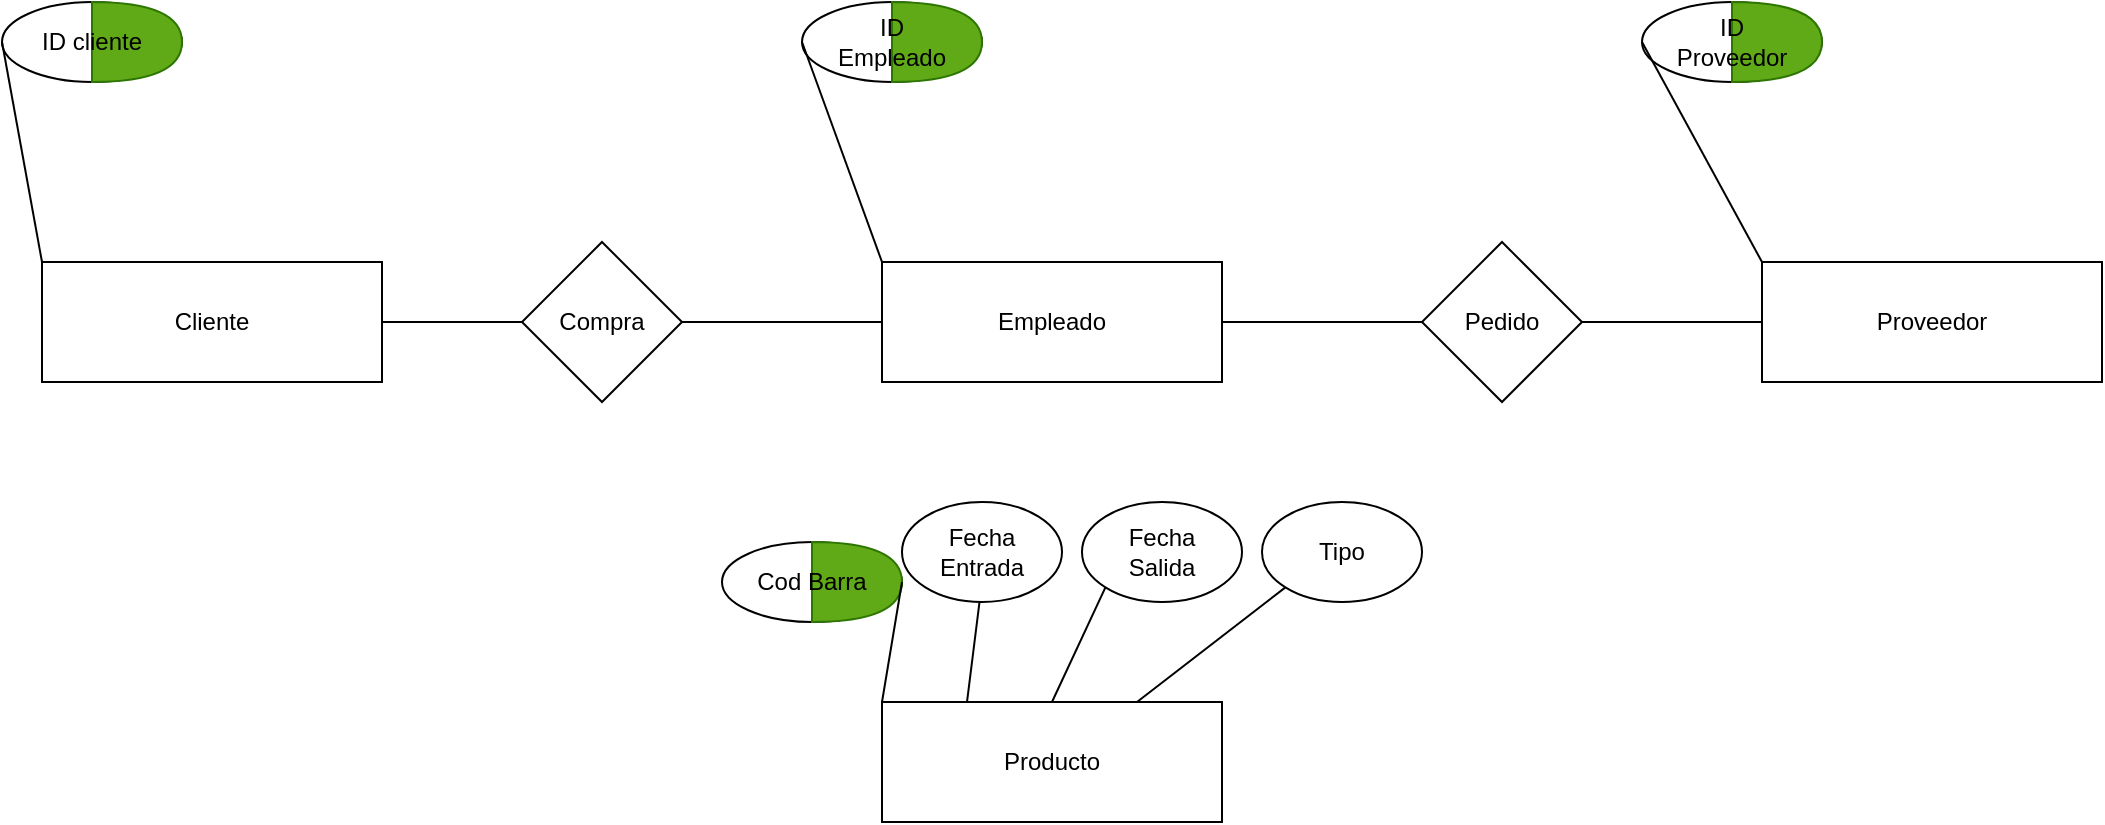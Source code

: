 <mxfile version="21.3.5">
  <diagram name="Page-1" id="4pHGGDUaPjzhvqsaM7tM">
    <mxGraphModel dx="933" dy="510" grid="1" gridSize="10" guides="1" tooltips="1" connect="1" arrows="1" fold="1" page="1" pageScale="1" pageWidth="1169" pageHeight="1654" background="none" math="0" shadow="0">
      <root>
        <mxCell id="0" />
        <mxCell id="1" parent="0" />
        <mxCell id="6vnMaV0Tyb_6HCLjPTGy-5" value="" style="rounded=0;whiteSpace=wrap;html=1;" vertex="1" parent="1">
          <mxGeometry x="910" y="400" width="170" height="60" as="geometry" />
        </mxCell>
        <mxCell id="6vnMaV0Tyb_6HCLjPTGy-6" value="Proveedor" style="text;html=1;strokeColor=none;fillColor=none;align=center;verticalAlign=middle;whiteSpace=wrap;rounded=0;" vertex="1" parent="1">
          <mxGeometry x="930" y="415" width="130" height="30" as="geometry" />
        </mxCell>
        <mxCell id="6vnMaV0Tyb_6HCLjPTGy-7" value="" style="rounded=0;whiteSpace=wrap;html=1;" vertex="1" parent="1">
          <mxGeometry x="50" y="400" width="170" height="60" as="geometry" />
        </mxCell>
        <mxCell id="6vnMaV0Tyb_6HCLjPTGy-8" value="Cliente" style="text;html=1;strokeColor=none;fillColor=none;align=center;verticalAlign=middle;whiteSpace=wrap;rounded=0;" vertex="1" parent="1">
          <mxGeometry x="70" y="415" width="130" height="30" as="geometry" />
        </mxCell>
        <mxCell id="6vnMaV0Tyb_6HCLjPTGy-10" value="" style="rhombus;whiteSpace=wrap;html=1;" vertex="1" parent="1">
          <mxGeometry x="290" y="390" width="80" height="80" as="geometry" />
        </mxCell>
        <mxCell id="6vnMaV0Tyb_6HCLjPTGy-13" value="" style="endArrow=none;html=1;rounded=0;exitX=1;exitY=0.5;exitDx=0;exitDy=0;entryX=0;entryY=0.5;entryDx=0;entryDy=0;" edge="1" parent="1" source="6vnMaV0Tyb_6HCLjPTGy-10" target="6vnMaV0Tyb_6HCLjPTGy-1">
          <mxGeometry width="50" height="50" relative="1" as="geometry">
            <mxPoint x="630" y="660" as="sourcePoint" />
            <mxPoint x="680" y="610" as="targetPoint" />
          </mxGeometry>
        </mxCell>
        <mxCell id="6vnMaV0Tyb_6HCLjPTGy-14" value="" style="endArrow=none;html=1;rounded=0;exitX=1;exitY=0.5;exitDx=0;exitDy=0;entryX=0;entryY=0.5;entryDx=0;entryDy=0;" edge="1" parent="1" source="6vnMaV0Tyb_6HCLjPTGy-7" target="6vnMaV0Tyb_6HCLjPTGy-10">
          <mxGeometry width="50" height="50" relative="1" as="geometry">
            <mxPoint x="630" y="660" as="sourcePoint" />
            <mxPoint x="680" y="610" as="targetPoint" />
          </mxGeometry>
        </mxCell>
        <mxCell id="6vnMaV0Tyb_6HCLjPTGy-16" value="" style="endArrow=none;html=1;rounded=0;exitX=1;exitY=0.5;exitDx=0;exitDy=0;entryX=0;entryY=0.5;entryDx=0;entryDy=0;" edge="1" parent="1" source="6vnMaV0Tyb_6HCLjPTGy-15" target="6vnMaV0Tyb_6HCLjPTGy-5">
          <mxGeometry width="50" height="50" relative="1" as="geometry">
            <mxPoint x="1080" y="660" as="sourcePoint" />
            <mxPoint x="900" y="430" as="targetPoint" />
          </mxGeometry>
        </mxCell>
        <mxCell id="6vnMaV0Tyb_6HCLjPTGy-17" value="" style="endArrow=none;html=1;rounded=0;exitX=1;exitY=0.5;exitDx=0;exitDy=0;entryX=0;entryY=0.5;entryDx=0;entryDy=0;" edge="1" parent="1" target="6vnMaV0Tyb_6HCLjPTGy-15" source="6vnMaV0Tyb_6HCLjPTGy-1">
          <mxGeometry width="50" height="50" relative="1" as="geometry">
            <mxPoint x="670" y="430" as="sourcePoint" />
            <mxPoint x="1130" y="610" as="targetPoint" />
          </mxGeometry>
        </mxCell>
        <mxCell id="6vnMaV0Tyb_6HCLjPTGy-18" value="Compra" style="text;html=1;strokeColor=none;fillColor=none;align=center;verticalAlign=middle;whiteSpace=wrap;rounded=0;" vertex="1" parent="1">
          <mxGeometry x="300" y="415" width="60" height="30" as="geometry" />
        </mxCell>
        <mxCell id="6vnMaV0Tyb_6HCLjPTGy-26" value="" style="group" vertex="1" connectable="0" parent="1">
          <mxGeometry x="30" y="270" width="90" height="40" as="geometry" />
        </mxCell>
        <mxCell id="6vnMaV0Tyb_6HCLjPTGy-22" value="" style="ellipse;whiteSpace=wrap;html=1;" vertex="1" parent="6vnMaV0Tyb_6HCLjPTGy-26">
          <mxGeometry width="90" height="40" as="geometry" />
        </mxCell>
        <mxCell id="6vnMaV0Tyb_6HCLjPTGy-24" value="" style="shape=or;whiteSpace=wrap;html=1;fillColor=#60a917;fontColor=#ffffff;strokeColor=#2D7600;" vertex="1" parent="6vnMaV0Tyb_6HCLjPTGy-26">
          <mxGeometry x="45" width="45" height="40" as="geometry" />
        </mxCell>
        <mxCell id="6vnMaV0Tyb_6HCLjPTGy-27" value="ID cliente" style="text;html=1;strokeColor=none;fillColor=none;align=center;verticalAlign=middle;whiteSpace=wrap;rounded=0;" vertex="1" parent="6vnMaV0Tyb_6HCLjPTGy-26">
          <mxGeometry x="15" y="5" width="60" height="30" as="geometry" />
        </mxCell>
        <mxCell id="6vnMaV0Tyb_6HCLjPTGy-36" value="" style="group" vertex="1" connectable="0" parent="1">
          <mxGeometry x="430" y="270" width="90" height="40" as="geometry" />
        </mxCell>
        <mxCell id="6vnMaV0Tyb_6HCLjPTGy-37" value="" style="ellipse;whiteSpace=wrap;html=1;" vertex="1" parent="6vnMaV0Tyb_6HCLjPTGy-36">
          <mxGeometry width="90" height="40" as="geometry" />
        </mxCell>
        <mxCell id="6vnMaV0Tyb_6HCLjPTGy-38" value="" style="shape=or;whiteSpace=wrap;html=1;fillColor=#60a917;fontColor=#ffffff;strokeColor=#2D7600;" vertex="1" parent="6vnMaV0Tyb_6HCLjPTGy-36">
          <mxGeometry x="45" width="45" height="40" as="geometry" />
        </mxCell>
        <mxCell id="6vnMaV0Tyb_6HCLjPTGy-39" value="ID Empleado" style="text;html=1;strokeColor=none;fillColor=none;align=center;verticalAlign=middle;whiteSpace=wrap;rounded=0;" vertex="1" parent="6vnMaV0Tyb_6HCLjPTGy-36">
          <mxGeometry x="15" y="5" width="60" height="30" as="geometry" />
        </mxCell>
        <mxCell id="6vnMaV0Tyb_6HCLjPTGy-42" value="" style="group" vertex="1" connectable="0" parent="1">
          <mxGeometry x="850" y="270" width="90" height="40" as="geometry" />
        </mxCell>
        <mxCell id="6vnMaV0Tyb_6HCLjPTGy-43" value="" style="ellipse;whiteSpace=wrap;html=1;" vertex="1" parent="6vnMaV0Tyb_6HCLjPTGy-42">
          <mxGeometry width="90" height="40" as="geometry" />
        </mxCell>
        <mxCell id="6vnMaV0Tyb_6HCLjPTGy-44" value="" style="shape=or;whiteSpace=wrap;html=1;fillColor=#60a917;fontColor=#ffffff;strokeColor=#2D7600;" vertex="1" parent="6vnMaV0Tyb_6HCLjPTGy-42">
          <mxGeometry x="45" width="45" height="40" as="geometry" />
        </mxCell>
        <mxCell id="6vnMaV0Tyb_6HCLjPTGy-45" value="ID Proveedor" style="text;html=1;strokeColor=none;fillColor=none;align=center;verticalAlign=middle;whiteSpace=wrap;rounded=0;" vertex="1" parent="6vnMaV0Tyb_6HCLjPTGy-42">
          <mxGeometry x="15" y="5" width="60" height="30" as="geometry" />
        </mxCell>
        <mxCell id="6vnMaV0Tyb_6HCLjPTGy-50" value="" style="group" vertex="1" connectable="0" parent="1">
          <mxGeometry x="470" y="400" width="170" height="60" as="geometry" />
        </mxCell>
        <mxCell id="6vnMaV0Tyb_6HCLjPTGy-1" value="" style="rounded=0;whiteSpace=wrap;html=1;" vertex="1" parent="6vnMaV0Tyb_6HCLjPTGy-50">
          <mxGeometry width="170" height="60" as="geometry" />
        </mxCell>
        <mxCell id="6vnMaV0Tyb_6HCLjPTGy-3" value="Empleado" style="text;html=1;strokeColor=none;fillColor=none;align=center;verticalAlign=middle;whiteSpace=wrap;rounded=0;" vertex="1" parent="6vnMaV0Tyb_6HCLjPTGy-50">
          <mxGeometry x="20" y="15" width="130" height="30" as="geometry" />
        </mxCell>
        <mxCell id="6vnMaV0Tyb_6HCLjPTGy-51" value="" style="group" vertex="1" connectable="0" parent="1">
          <mxGeometry x="740" y="390" width="80" height="80" as="geometry" />
        </mxCell>
        <mxCell id="6vnMaV0Tyb_6HCLjPTGy-15" value="" style="rhombus;whiteSpace=wrap;html=1;" vertex="1" parent="6vnMaV0Tyb_6HCLjPTGy-51">
          <mxGeometry width="80" height="80" as="geometry" />
        </mxCell>
        <mxCell id="6vnMaV0Tyb_6HCLjPTGy-19" value="Pedido" style="text;html=1;strokeColor=none;fillColor=none;align=center;verticalAlign=middle;whiteSpace=wrap;rounded=0;" vertex="1" parent="6vnMaV0Tyb_6HCLjPTGy-51">
          <mxGeometry x="10" y="25" width="60" height="30" as="geometry" />
        </mxCell>
        <mxCell id="6vnMaV0Tyb_6HCLjPTGy-52" value="" style="group" vertex="1" connectable="0" parent="1">
          <mxGeometry x="470" y="620" width="170" height="60" as="geometry" />
        </mxCell>
        <mxCell id="6vnMaV0Tyb_6HCLjPTGy-53" value="" style="rounded=0;whiteSpace=wrap;html=1;" vertex="1" parent="6vnMaV0Tyb_6HCLjPTGy-52">
          <mxGeometry width="170" height="60" as="geometry" />
        </mxCell>
        <mxCell id="6vnMaV0Tyb_6HCLjPTGy-54" value="Producto" style="text;html=1;strokeColor=none;fillColor=none;align=center;verticalAlign=middle;whiteSpace=wrap;rounded=0;" vertex="1" parent="6vnMaV0Tyb_6HCLjPTGy-52">
          <mxGeometry x="20" y="15" width="130" height="30" as="geometry" />
        </mxCell>
        <mxCell id="6vnMaV0Tyb_6HCLjPTGy-56" value="" style="endArrow=none;html=1;rounded=0;exitX=0;exitY=0;exitDx=0;exitDy=0;entryX=0;entryY=0.5;entryDx=0;entryDy=0;" edge="1" parent="1" source="6vnMaV0Tyb_6HCLjPTGy-7" target="6vnMaV0Tyb_6HCLjPTGy-22">
          <mxGeometry width="50" height="50" relative="1" as="geometry">
            <mxPoint x="560" y="510" as="sourcePoint" />
            <mxPoint x="610" y="460" as="targetPoint" />
          </mxGeometry>
        </mxCell>
        <mxCell id="6vnMaV0Tyb_6HCLjPTGy-57" value="" style="endArrow=none;html=1;rounded=0;entryX=0;entryY=0.5;entryDx=0;entryDy=0;exitX=0;exitY=0;exitDx=0;exitDy=0;" edge="1" parent="1" source="6vnMaV0Tyb_6HCLjPTGy-1" target="6vnMaV0Tyb_6HCLjPTGy-37">
          <mxGeometry width="50" height="50" relative="1" as="geometry">
            <mxPoint x="560" y="510" as="sourcePoint" />
            <mxPoint x="610" y="460" as="targetPoint" />
          </mxGeometry>
        </mxCell>
        <mxCell id="6vnMaV0Tyb_6HCLjPTGy-58" value="" style="endArrow=none;html=1;rounded=0;entryX=0;entryY=0.5;entryDx=0;entryDy=0;exitX=0;exitY=0;exitDx=0;exitDy=0;" edge="1" parent="1" target="6vnMaV0Tyb_6HCLjPTGy-43">
          <mxGeometry width="50" height="50" relative="1" as="geometry">
            <mxPoint x="910" y="400" as="sourcePoint" />
            <mxPoint x="870" y="290" as="targetPoint" />
          </mxGeometry>
        </mxCell>
        <mxCell id="6vnMaV0Tyb_6HCLjPTGy-61" value="" style="group" vertex="1" connectable="0" parent="1">
          <mxGeometry x="390" y="540" width="90" height="40" as="geometry" />
        </mxCell>
        <mxCell id="6vnMaV0Tyb_6HCLjPTGy-62" value="" style="ellipse;whiteSpace=wrap;html=1;" vertex="1" parent="6vnMaV0Tyb_6HCLjPTGy-61">
          <mxGeometry width="90" height="40" as="geometry" />
        </mxCell>
        <mxCell id="6vnMaV0Tyb_6HCLjPTGy-63" value="" style="shape=or;whiteSpace=wrap;html=1;fillColor=#60a917;fontColor=#ffffff;strokeColor=#2D7600;" vertex="1" parent="6vnMaV0Tyb_6HCLjPTGy-61">
          <mxGeometry x="45" width="45" height="40" as="geometry" />
        </mxCell>
        <mxCell id="6vnMaV0Tyb_6HCLjPTGy-64" value="Cod Barra" style="text;html=1;strokeColor=none;fillColor=none;align=center;verticalAlign=middle;whiteSpace=wrap;rounded=0;" vertex="1" parent="6vnMaV0Tyb_6HCLjPTGy-61">
          <mxGeometry x="15" y="5" width="60" height="30" as="geometry" />
        </mxCell>
        <mxCell id="6vnMaV0Tyb_6HCLjPTGy-65" value="" style="endArrow=none;html=1;rounded=0;exitX=0;exitY=0;exitDx=0;exitDy=0;entryX=1;entryY=0.5;entryDx=0;entryDy=0;entryPerimeter=0;" edge="1" parent="1" source="6vnMaV0Tyb_6HCLjPTGy-53" target="6vnMaV0Tyb_6HCLjPTGy-63">
          <mxGeometry width="50" height="50" relative="1" as="geometry">
            <mxPoint x="620" y="510" as="sourcePoint" />
            <mxPoint x="670" y="460" as="targetPoint" />
          </mxGeometry>
        </mxCell>
        <mxCell id="6vnMaV0Tyb_6HCLjPTGy-66" value="" style="endArrow=none;html=1;rounded=0;exitX=0.25;exitY=0;exitDx=0;exitDy=0;" edge="1" parent="1" source="6vnMaV0Tyb_6HCLjPTGy-53">
          <mxGeometry width="50" height="50" relative="1" as="geometry">
            <mxPoint x="620" y="510" as="sourcePoint" />
            <mxPoint x="520" y="560" as="targetPoint" />
          </mxGeometry>
        </mxCell>
        <mxCell id="6vnMaV0Tyb_6HCLjPTGy-70" value="" style="group" vertex="1" connectable="0" parent="1">
          <mxGeometry x="480" y="520" width="80" height="50" as="geometry" />
        </mxCell>
        <mxCell id="6vnMaV0Tyb_6HCLjPTGy-67" value="" style="ellipse;whiteSpace=wrap;html=1;" vertex="1" parent="6vnMaV0Tyb_6HCLjPTGy-70">
          <mxGeometry width="80" height="50" as="geometry" />
        </mxCell>
        <mxCell id="6vnMaV0Tyb_6HCLjPTGy-69" value="Fecha Entrada" style="text;html=1;strokeColor=none;fillColor=none;align=center;verticalAlign=middle;whiteSpace=wrap;rounded=0;" vertex="1" parent="6vnMaV0Tyb_6HCLjPTGy-70">
          <mxGeometry x="10" y="10" width="60" height="30" as="geometry" />
        </mxCell>
        <mxCell id="6vnMaV0Tyb_6HCLjPTGy-71" value="" style="group" vertex="1" connectable="0" parent="1">
          <mxGeometry x="570" y="520" width="80" height="50" as="geometry" />
        </mxCell>
        <mxCell id="6vnMaV0Tyb_6HCLjPTGy-72" value="" style="ellipse;whiteSpace=wrap;html=1;" vertex="1" parent="6vnMaV0Tyb_6HCLjPTGy-71">
          <mxGeometry width="80" height="50" as="geometry" />
        </mxCell>
        <mxCell id="6vnMaV0Tyb_6HCLjPTGy-73" value="Fecha Salida" style="text;html=1;strokeColor=none;fillColor=none;align=center;verticalAlign=middle;whiteSpace=wrap;rounded=0;" vertex="1" parent="6vnMaV0Tyb_6HCLjPTGy-71">
          <mxGeometry x="10" y="10" width="60" height="30" as="geometry" />
        </mxCell>
        <mxCell id="6vnMaV0Tyb_6HCLjPTGy-74" value="" style="group" vertex="1" connectable="0" parent="1">
          <mxGeometry x="660" y="520" width="80" height="50" as="geometry" />
        </mxCell>
        <mxCell id="6vnMaV0Tyb_6HCLjPTGy-75" value="" style="ellipse;whiteSpace=wrap;html=1;" vertex="1" parent="6vnMaV0Tyb_6HCLjPTGy-74">
          <mxGeometry width="80" height="50" as="geometry" />
        </mxCell>
        <mxCell id="6vnMaV0Tyb_6HCLjPTGy-76" value="Tipo" style="text;html=1;strokeColor=none;fillColor=none;align=center;verticalAlign=middle;whiteSpace=wrap;rounded=0;" vertex="1" parent="6vnMaV0Tyb_6HCLjPTGy-74">
          <mxGeometry x="10" y="10" width="60" height="30" as="geometry" />
        </mxCell>
        <mxCell id="6vnMaV0Tyb_6HCLjPTGy-77" value="" style="endArrow=none;html=1;rounded=0;exitX=0.5;exitY=0;exitDx=0;exitDy=0;entryX=0;entryY=1;entryDx=0;entryDy=0;" edge="1" parent="1" source="6vnMaV0Tyb_6HCLjPTGy-53" target="6vnMaV0Tyb_6HCLjPTGy-72">
          <mxGeometry width="50" height="50" relative="1" as="geometry">
            <mxPoint x="610" y="510" as="sourcePoint" />
            <mxPoint x="660" y="460" as="targetPoint" />
          </mxGeometry>
        </mxCell>
        <mxCell id="6vnMaV0Tyb_6HCLjPTGy-78" value="" style="endArrow=none;html=1;rounded=0;exitX=0.75;exitY=0;exitDx=0;exitDy=0;entryX=0;entryY=1;entryDx=0;entryDy=0;" edge="1" parent="1" source="6vnMaV0Tyb_6HCLjPTGy-53" target="6vnMaV0Tyb_6HCLjPTGy-75">
          <mxGeometry width="50" height="50" relative="1" as="geometry">
            <mxPoint x="610" y="510" as="sourcePoint" />
            <mxPoint x="660" y="460" as="targetPoint" />
          </mxGeometry>
        </mxCell>
      </root>
    </mxGraphModel>
  </diagram>
</mxfile>
